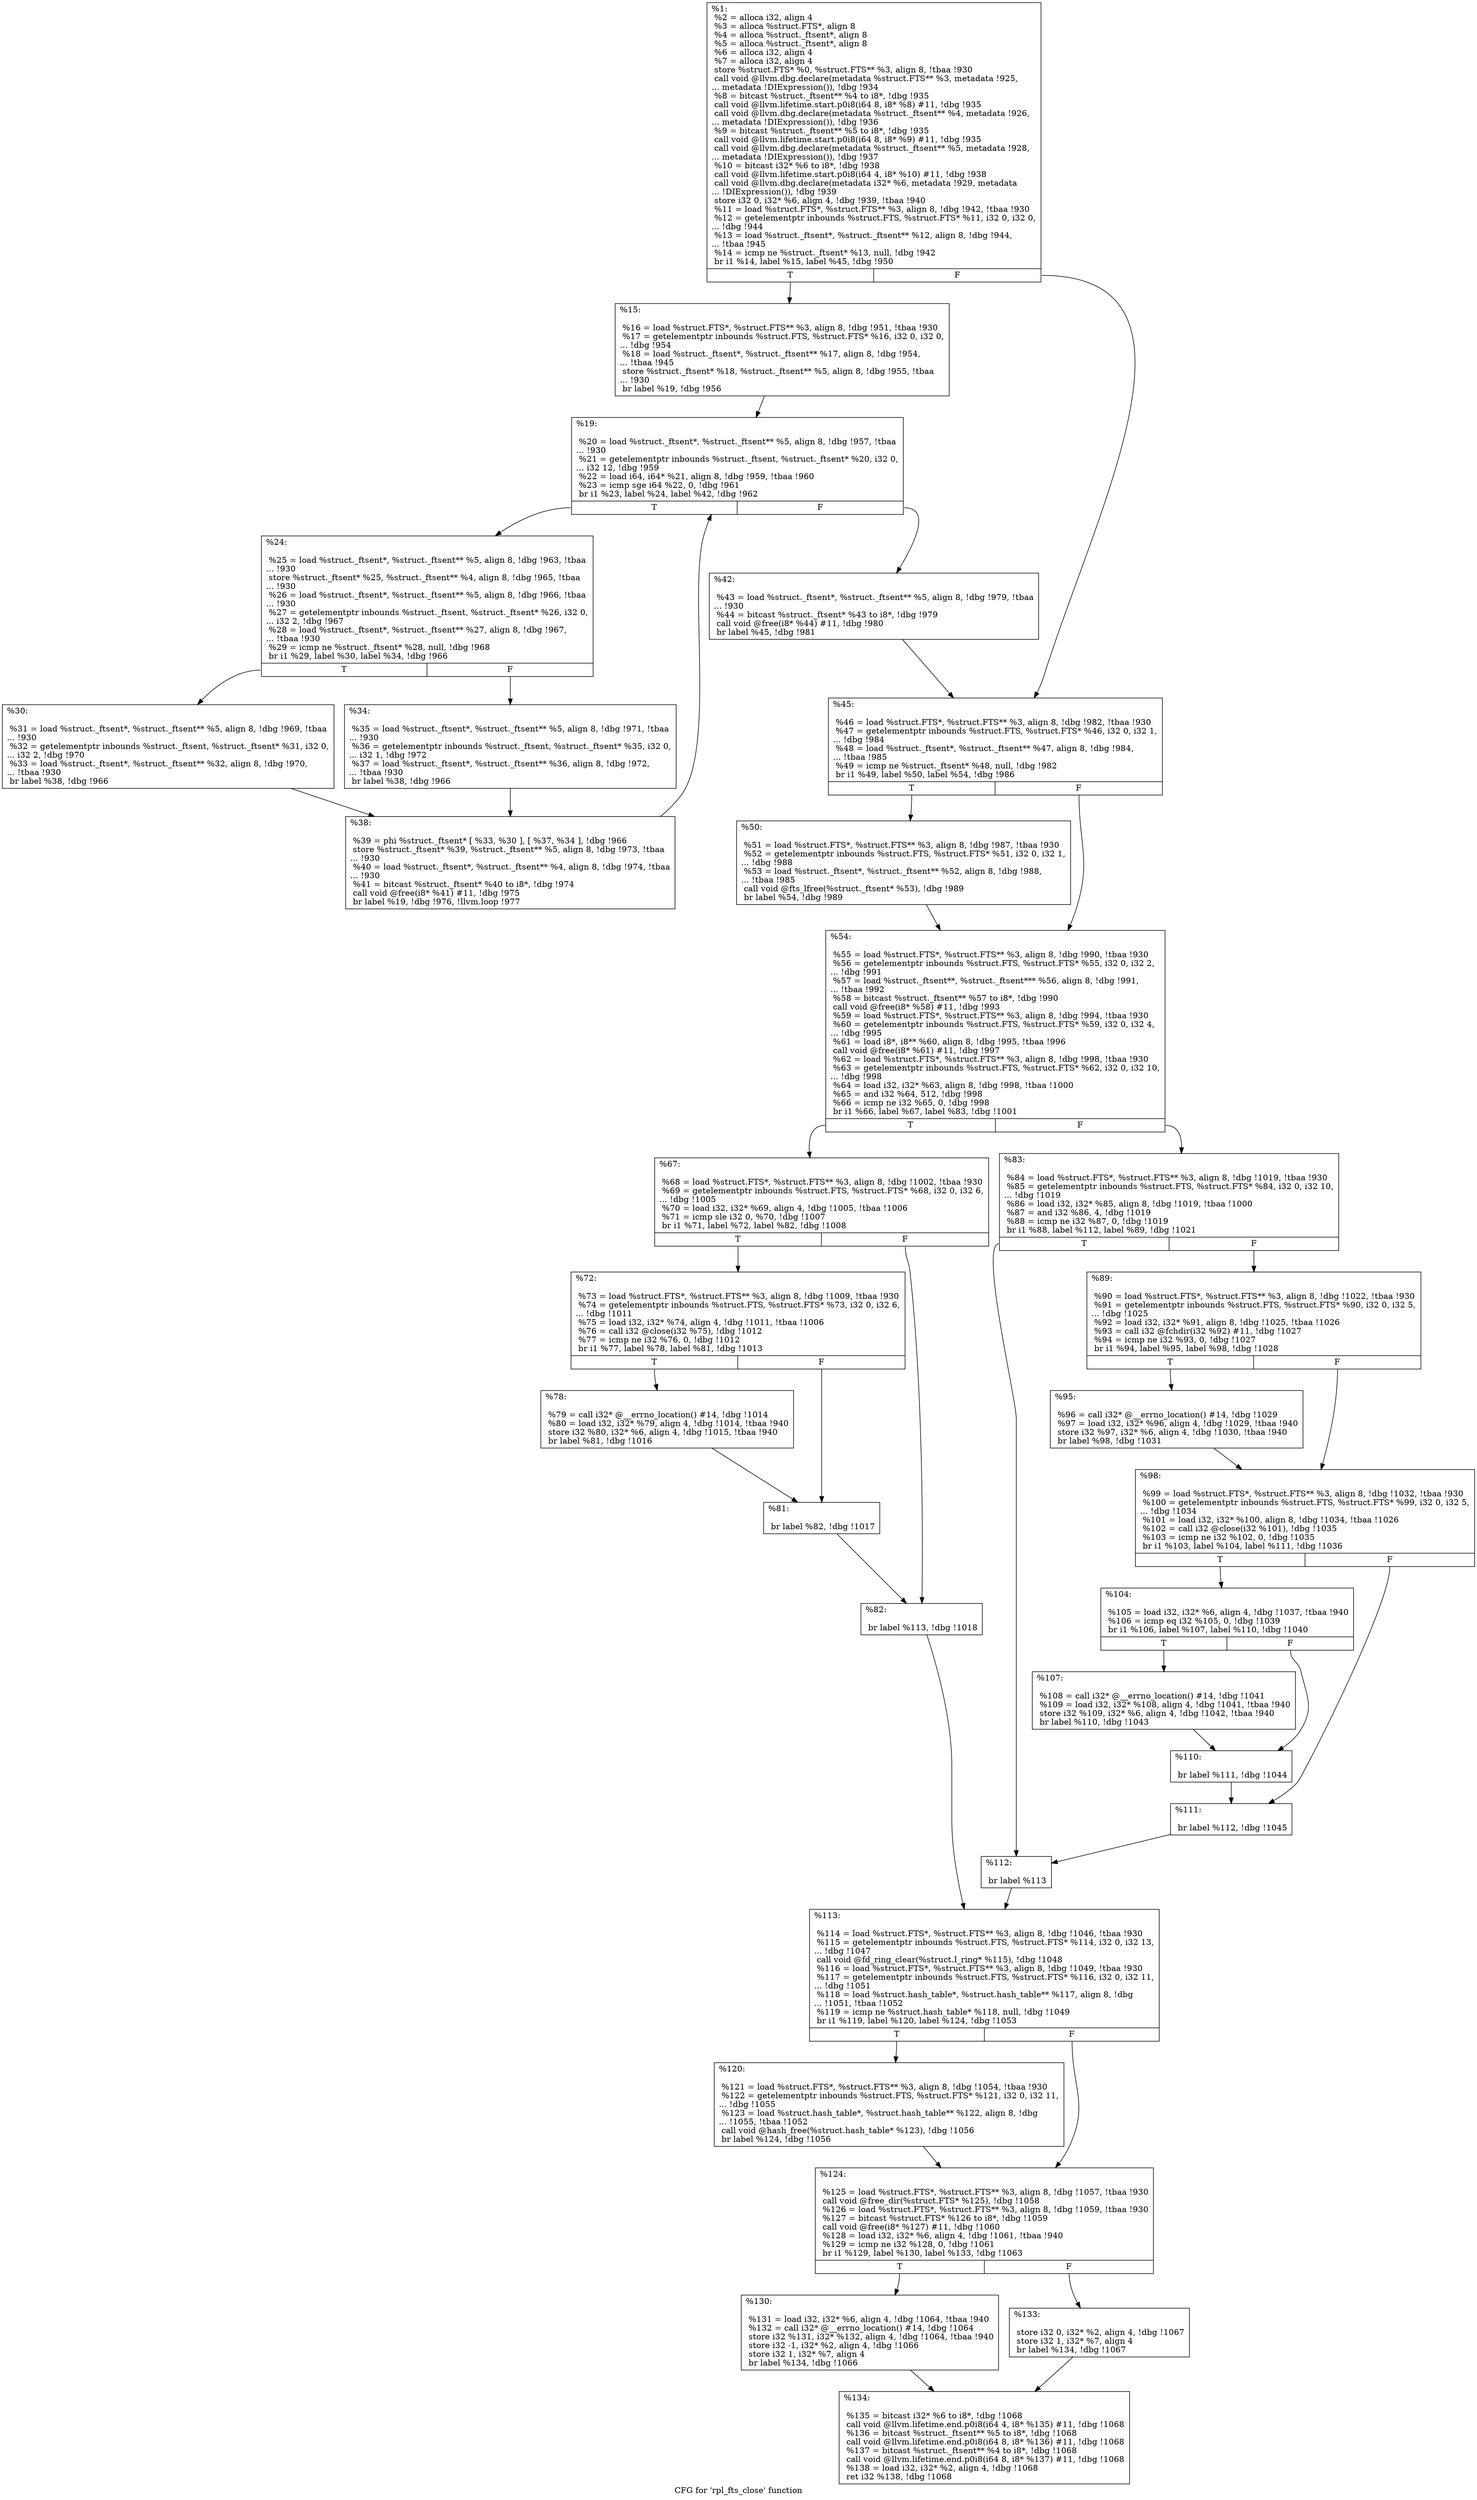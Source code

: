 digraph "CFG for 'rpl_fts_close' function" {
	label="CFG for 'rpl_fts_close' function";

	Node0x23cf8a0 [shape=record,label="{%1:\l  %2 = alloca i32, align 4\l  %3 = alloca %struct.FTS*, align 8\l  %4 = alloca %struct._ftsent*, align 8\l  %5 = alloca %struct._ftsent*, align 8\l  %6 = alloca i32, align 4\l  %7 = alloca i32, align 4\l  store %struct.FTS* %0, %struct.FTS** %3, align 8, !tbaa !930\l  call void @llvm.dbg.declare(metadata %struct.FTS** %3, metadata !925,\l... metadata !DIExpression()), !dbg !934\l  %8 = bitcast %struct._ftsent** %4 to i8*, !dbg !935\l  call void @llvm.lifetime.start.p0i8(i64 8, i8* %8) #11, !dbg !935\l  call void @llvm.dbg.declare(metadata %struct._ftsent** %4, metadata !926,\l... metadata !DIExpression()), !dbg !936\l  %9 = bitcast %struct._ftsent** %5 to i8*, !dbg !935\l  call void @llvm.lifetime.start.p0i8(i64 8, i8* %9) #11, !dbg !935\l  call void @llvm.dbg.declare(metadata %struct._ftsent** %5, metadata !928,\l... metadata !DIExpression()), !dbg !937\l  %10 = bitcast i32* %6 to i8*, !dbg !938\l  call void @llvm.lifetime.start.p0i8(i64 4, i8* %10) #11, !dbg !938\l  call void @llvm.dbg.declare(metadata i32* %6, metadata !929, metadata\l... !DIExpression()), !dbg !939\l  store i32 0, i32* %6, align 4, !dbg !939, !tbaa !940\l  %11 = load %struct.FTS*, %struct.FTS** %3, align 8, !dbg !942, !tbaa !930\l  %12 = getelementptr inbounds %struct.FTS, %struct.FTS* %11, i32 0, i32 0,\l... !dbg !944\l  %13 = load %struct._ftsent*, %struct._ftsent** %12, align 8, !dbg !944,\l... !tbaa !945\l  %14 = icmp ne %struct._ftsent* %13, null, !dbg !942\l  br i1 %14, label %15, label %45, !dbg !950\l|{<s0>T|<s1>F}}"];
	Node0x23cf8a0:s0 -> Node0x23d13d0;
	Node0x23cf8a0:s1 -> Node0x23d1600;
	Node0x23d13d0 [shape=record,label="{%15:\l\l  %16 = load %struct.FTS*, %struct.FTS** %3, align 8, !dbg !951, !tbaa !930\l  %17 = getelementptr inbounds %struct.FTS, %struct.FTS* %16, i32 0, i32 0,\l... !dbg !954\l  %18 = load %struct._ftsent*, %struct._ftsent** %17, align 8, !dbg !954,\l... !tbaa !945\l  store %struct._ftsent* %18, %struct._ftsent** %5, align 8, !dbg !955, !tbaa\l... !930\l  br label %19, !dbg !956\l}"];
	Node0x23d13d0 -> Node0x23d1420;
	Node0x23d1420 [shape=record,label="{%19:\l\l  %20 = load %struct._ftsent*, %struct._ftsent** %5, align 8, !dbg !957, !tbaa\l... !930\l  %21 = getelementptr inbounds %struct._ftsent, %struct._ftsent* %20, i32 0,\l... i32 12, !dbg !959\l  %22 = load i64, i64* %21, align 8, !dbg !959, !tbaa !960\l  %23 = icmp sge i64 %22, 0, !dbg !961\l  br i1 %23, label %24, label %42, !dbg !962\l|{<s0>T|<s1>F}}"];
	Node0x23d1420:s0 -> Node0x23d1470;
	Node0x23d1420:s1 -> Node0x23d15b0;
	Node0x23d1470 [shape=record,label="{%24:\l\l  %25 = load %struct._ftsent*, %struct._ftsent** %5, align 8, !dbg !963, !tbaa\l... !930\l  store %struct._ftsent* %25, %struct._ftsent** %4, align 8, !dbg !965, !tbaa\l... !930\l  %26 = load %struct._ftsent*, %struct._ftsent** %5, align 8, !dbg !966, !tbaa\l... !930\l  %27 = getelementptr inbounds %struct._ftsent, %struct._ftsent* %26, i32 0,\l... i32 2, !dbg !967\l  %28 = load %struct._ftsent*, %struct._ftsent** %27, align 8, !dbg !967,\l... !tbaa !930\l  %29 = icmp ne %struct._ftsent* %28, null, !dbg !968\l  br i1 %29, label %30, label %34, !dbg !966\l|{<s0>T|<s1>F}}"];
	Node0x23d1470:s0 -> Node0x23d14c0;
	Node0x23d1470:s1 -> Node0x23d1510;
	Node0x23d14c0 [shape=record,label="{%30:\l\l  %31 = load %struct._ftsent*, %struct._ftsent** %5, align 8, !dbg !969, !tbaa\l... !930\l  %32 = getelementptr inbounds %struct._ftsent, %struct._ftsent* %31, i32 0,\l... i32 2, !dbg !970\l  %33 = load %struct._ftsent*, %struct._ftsent** %32, align 8, !dbg !970,\l... !tbaa !930\l  br label %38, !dbg !966\l}"];
	Node0x23d14c0 -> Node0x23d1560;
	Node0x23d1510 [shape=record,label="{%34:\l\l  %35 = load %struct._ftsent*, %struct._ftsent** %5, align 8, !dbg !971, !tbaa\l... !930\l  %36 = getelementptr inbounds %struct._ftsent, %struct._ftsent* %35, i32 0,\l... i32 1, !dbg !972\l  %37 = load %struct._ftsent*, %struct._ftsent** %36, align 8, !dbg !972,\l... !tbaa !930\l  br label %38, !dbg !966\l}"];
	Node0x23d1510 -> Node0x23d1560;
	Node0x23d1560 [shape=record,label="{%38:\l\l  %39 = phi %struct._ftsent* [ %33, %30 ], [ %37, %34 ], !dbg !966\l  store %struct._ftsent* %39, %struct._ftsent** %5, align 8, !dbg !973, !tbaa\l... !930\l  %40 = load %struct._ftsent*, %struct._ftsent** %4, align 8, !dbg !974, !tbaa\l... !930\l  %41 = bitcast %struct._ftsent* %40 to i8*, !dbg !974\l  call void @free(i8* %41) #11, !dbg !975\l  br label %19, !dbg !976, !llvm.loop !977\l}"];
	Node0x23d1560 -> Node0x23d1420;
	Node0x23d15b0 [shape=record,label="{%42:\l\l  %43 = load %struct._ftsent*, %struct._ftsent** %5, align 8, !dbg !979, !tbaa\l... !930\l  %44 = bitcast %struct._ftsent* %43 to i8*, !dbg !979\l  call void @free(i8* %44) #11, !dbg !980\l  br label %45, !dbg !981\l}"];
	Node0x23d15b0 -> Node0x23d1600;
	Node0x23d1600 [shape=record,label="{%45:\l\l  %46 = load %struct.FTS*, %struct.FTS** %3, align 8, !dbg !982, !tbaa !930\l  %47 = getelementptr inbounds %struct.FTS, %struct.FTS* %46, i32 0, i32 1,\l... !dbg !984\l  %48 = load %struct._ftsent*, %struct._ftsent** %47, align 8, !dbg !984,\l... !tbaa !985\l  %49 = icmp ne %struct._ftsent* %48, null, !dbg !982\l  br i1 %49, label %50, label %54, !dbg !986\l|{<s0>T|<s1>F}}"];
	Node0x23d1600:s0 -> Node0x23d1650;
	Node0x23d1600:s1 -> Node0x23d16a0;
	Node0x23d1650 [shape=record,label="{%50:\l\l  %51 = load %struct.FTS*, %struct.FTS** %3, align 8, !dbg !987, !tbaa !930\l  %52 = getelementptr inbounds %struct.FTS, %struct.FTS* %51, i32 0, i32 1,\l... !dbg !988\l  %53 = load %struct._ftsent*, %struct._ftsent** %52, align 8, !dbg !988,\l... !tbaa !985\l  call void @fts_lfree(%struct._ftsent* %53), !dbg !989\l  br label %54, !dbg !989\l}"];
	Node0x23d1650 -> Node0x23d16a0;
	Node0x23d16a0 [shape=record,label="{%54:\l\l  %55 = load %struct.FTS*, %struct.FTS** %3, align 8, !dbg !990, !tbaa !930\l  %56 = getelementptr inbounds %struct.FTS, %struct.FTS* %55, i32 0, i32 2,\l... !dbg !991\l  %57 = load %struct._ftsent**, %struct._ftsent*** %56, align 8, !dbg !991,\l... !tbaa !992\l  %58 = bitcast %struct._ftsent** %57 to i8*, !dbg !990\l  call void @free(i8* %58) #11, !dbg !993\l  %59 = load %struct.FTS*, %struct.FTS** %3, align 8, !dbg !994, !tbaa !930\l  %60 = getelementptr inbounds %struct.FTS, %struct.FTS* %59, i32 0, i32 4,\l... !dbg !995\l  %61 = load i8*, i8** %60, align 8, !dbg !995, !tbaa !996\l  call void @free(i8* %61) #11, !dbg !997\l  %62 = load %struct.FTS*, %struct.FTS** %3, align 8, !dbg !998, !tbaa !930\l  %63 = getelementptr inbounds %struct.FTS, %struct.FTS* %62, i32 0, i32 10,\l... !dbg !998\l  %64 = load i32, i32* %63, align 8, !dbg !998, !tbaa !1000\l  %65 = and i32 %64, 512, !dbg !998\l  %66 = icmp ne i32 %65, 0, !dbg !998\l  br i1 %66, label %67, label %83, !dbg !1001\l|{<s0>T|<s1>F}}"];
	Node0x23d16a0:s0 -> Node0x23d16f0;
	Node0x23d16a0:s1 -> Node0x23d1880;
	Node0x23d16f0 [shape=record,label="{%67:\l\l  %68 = load %struct.FTS*, %struct.FTS** %3, align 8, !dbg !1002, !tbaa !930\l  %69 = getelementptr inbounds %struct.FTS, %struct.FTS* %68, i32 0, i32 6,\l... !dbg !1005\l  %70 = load i32, i32* %69, align 4, !dbg !1005, !tbaa !1006\l  %71 = icmp sle i32 0, %70, !dbg !1007\l  br i1 %71, label %72, label %82, !dbg !1008\l|{<s0>T|<s1>F}}"];
	Node0x23d16f0:s0 -> Node0x23d1740;
	Node0x23d16f0:s1 -> Node0x23d1830;
	Node0x23d1740 [shape=record,label="{%72:\l\l  %73 = load %struct.FTS*, %struct.FTS** %3, align 8, !dbg !1009, !tbaa !930\l  %74 = getelementptr inbounds %struct.FTS, %struct.FTS* %73, i32 0, i32 6,\l... !dbg !1011\l  %75 = load i32, i32* %74, align 4, !dbg !1011, !tbaa !1006\l  %76 = call i32 @close(i32 %75), !dbg !1012\l  %77 = icmp ne i32 %76, 0, !dbg !1012\l  br i1 %77, label %78, label %81, !dbg !1013\l|{<s0>T|<s1>F}}"];
	Node0x23d1740:s0 -> Node0x23d1790;
	Node0x23d1740:s1 -> Node0x23d17e0;
	Node0x23d1790 [shape=record,label="{%78:\l\l  %79 = call i32* @__errno_location() #14, !dbg !1014\l  %80 = load i32, i32* %79, align 4, !dbg !1014, !tbaa !940\l  store i32 %80, i32* %6, align 4, !dbg !1015, !tbaa !940\l  br label %81, !dbg !1016\l}"];
	Node0x23d1790 -> Node0x23d17e0;
	Node0x23d17e0 [shape=record,label="{%81:\l\l  br label %82, !dbg !1017\l}"];
	Node0x23d17e0 -> Node0x23d1830;
	Node0x23d1830 [shape=record,label="{%82:\l\l  br label %113, !dbg !1018\l}"];
	Node0x23d1830 -> Node0x23d1b50;
	Node0x23d1880 [shape=record,label="{%83:\l\l  %84 = load %struct.FTS*, %struct.FTS** %3, align 8, !dbg !1019, !tbaa !930\l  %85 = getelementptr inbounds %struct.FTS, %struct.FTS* %84, i32 0, i32 10,\l... !dbg !1019\l  %86 = load i32, i32* %85, align 8, !dbg !1019, !tbaa !1000\l  %87 = and i32 %86, 4, !dbg !1019\l  %88 = icmp ne i32 %87, 0, !dbg !1019\l  br i1 %88, label %112, label %89, !dbg !1021\l|{<s0>T|<s1>F}}"];
	Node0x23d1880:s0 -> Node0x23d1b00;
	Node0x23d1880:s1 -> Node0x23d18d0;
	Node0x23d18d0 [shape=record,label="{%89:\l\l  %90 = load %struct.FTS*, %struct.FTS** %3, align 8, !dbg !1022, !tbaa !930\l  %91 = getelementptr inbounds %struct.FTS, %struct.FTS* %90, i32 0, i32 5,\l... !dbg !1025\l  %92 = load i32, i32* %91, align 8, !dbg !1025, !tbaa !1026\l  %93 = call i32 @fchdir(i32 %92) #11, !dbg !1027\l  %94 = icmp ne i32 %93, 0, !dbg !1027\l  br i1 %94, label %95, label %98, !dbg !1028\l|{<s0>T|<s1>F}}"];
	Node0x23d18d0:s0 -> Node0x23d1920;
	Node0x23d18d0:s1 -> Node0x23d1970;
	Node0x23d1920 [shape=record,label="{%95:\l\l  %96 = call i32* @__errno_location() #14, !dbg !1029\l  %97 = load i32, i32* %96, align 4, !dbg !1029, !tbaa !940\l  store i32 %97, i32* %6, align 4, !dbg !1030, !tbaa !940\l  br label %98, !dbg !1031\l}"];
	Node0x23d1920 -> Node0x23d1970;
	Node0x23d1970 [shape=record,label="{%98:\l\l  %99 = load %struct.FTS*, %struct.FTS** %3, align 8, !dbg !1032, !tbaa !930\l  %100 = getelementptr inbounds %struct.FTS, %struct.FTS* %99, i32 0, i32 5,\l... !dbg !1034\l  %101 = load i32, i32* %100, align 8, !dbg !1034, !tbaa !1026\l  %102 = call i32 @close(i32 %101), !dbg !1035\l  %103 = icmp ne i32 %102, 0, !dbg !1035\l  br i1 %103, label %104, label %111, !dbg !1036\l|{<s0>T|<s1>F}}"];
	Node0x23d1970:s0 -> Node0x23d19c0;
	Node0x23d1970:s1 -> Node0x23d1ab0;
	Node0x23d19c0 [shape=record,label="{%104:\l\l  %105 = load i32, i32* %6, align 4, !dbg !1037, !tbaa !940\l  %106 = icmp eq i32 %105, 0, !dbg !1039\l  br i1 %106, label %107, label %110, !dbg !1040\l|{<s0>T|<s1>F}}"];
	Node0x23d19c0:s0 -> Node0x23d1a10;
	Node0x23d19c0:s1 -> Node0x23d1a60;
	Node0x23d1a10 [shape=record,label="{%107:\l\l  %108 = call i32* @__errno_location() #14, !dbg !1041\l  %109 = load i32, i32* %108, align 4, !dbg !1041, !tbaa !940\l  store i32 %109, i32* %6, align 4, !dbg !1042, !tbaa !940\l  br label %110, !dbg !1043\l}"];
	Node0x23d1a10 -> Node0x23d1a60;
	Node0x23d1a60 [shape=record,label="{%110:\l\l  br label %111, !dbg !1044\l}"];
	Node0x23d1a60 -> Node0x23d1ab0;
	Node0x23d1ab0 [shape=record,label="{%111:\l\l  br label %112, !dbg !1045\l}"];
	Node0x23d1ab0 -> Node0x23d1b00;
	Node0x23d1b00 [shape=record,label="{%112:\l\l  br label %113\l}"];
	Node0x23d1b00 -> Node0x23d1b50;
	Node0x23d1b50 [shape=record,label="{%113:\l\l  %114 = load %struct.FTS*, %struct.FTS** %3, align 8, !dbg !1046, !tbaa !930\l  %115 = getelementptr inbounds %struct.FTS, %struct.FTS* %114, i32 0, i32 13,\l... !dbg !1047\l  call void @fd_ring_clear(%struct.I_ring* %115), !dbg !1048\l  %116 = load %struct.FTS*, %struct.FTS** %3, align 8, !dbg !1049, !tbaa !930\l  %117 = getelementptr inbounds %struct.FTS, %struct.FTS* %116, i32 0, i32 11,\l... !dbg !1051\l  %118 = load %struct.hash_table*, %struct.hash_table** %117, align 8, !dbg\l... !1051, !tbaa !1052\l  %119 = icmp ne %struct.hash_table* %118, null, !dbg !1049\l  br i1 %119, label %120, label %124, !dbg !1053\l|{<s0>T|<s1>F}}"];
	Node0x23d1b50:s0 -> Node0x23d1ba0;
	Node0x23d1b50:s1 -> Node0x23d1bf0;
	Node0x23d1ba0 [shape=record,label="{%120:\l\l  %121 = load %struct.FTS*, %struct.FTS** %3, align 8, !dbg !1054, !tbaa !930\l  %122 = getelementptr inbounds %struct.FTS, %struct.FTS* %121, i32 0, i32 11,\l... !dbg !1055\l  %123 = load %struct.hash_table*, %struct.hash_table** %122, align 8, !dbg\l... !1055, !tbaa !1052\l  call void @hash_free(%struct.hash_table* %123), !dbg !1056\l  br label %124, !dbg !1056\l}"];
	Node0x23d1ba0 -> Node0x23d1bf0;
	Node0x23d1bf0 [shape=record,label="{%124:\l\l  %125 = load %struct.FTS*, %struct.FTS** %3, align 8, !dbg !1057, !tbaa !930\l  call void @free_dir(%struct.FTS* %125), !dbg !1058\l  %126 = load %struct.FTS*, %struct.FTS** %3, align 8, !dbg !1059, !tbaa !930\l  %127 = bitcast %struct.FTS* %126 to i8*, !dbg !1059\l  call void @free(i8* %127) #11, !dbg !1060\l  %128 = load i32, i32* %6, align 4, !dbg !1061, !tbaa !940\l  %129 = icmp ne i32 %128, 0, !dbg !1061\l  br i1 %129, label %130, label %133, !dbg !1063\l|{<s0>T|<s1>F}}"];
	Node0x23d1bf0:s0 -> Node0x23d1c40;
	Node0x23d1bf0:s1 -> Node0x23d1c90;
	Node0x23d1c40 [shape=record,label="{%130:\l\l  %131 = load i32, i32* %6, align 4, !dbg !1064, !tbaa !940\l  %132 = call i32* @__errno_location() #14, !dbg !1064\l  store i32 %131, i32* %132, align 4, !dbg !1064, !tbaa !940\l  store i32 -1, i32* %2, align 4, !dbg !1066\l  store i32 1, i32* %7, align 4\l  br label %134, !dbg !1066\l}"];
	Node0x23d1c40 -> Node0x23d1ce0;
	Node0x23d1c90 [shape=record,label="{%133:\l\l  store i32 0, i32* %2, align 4, !dbg !1067\l  store i32 1, i32* %7, align 4\l  br label %134, !dbg !1067\l}"];
	Node0x23d1c90 -> Node0x23d1ce0;
	Node0x23d1ce0 [shape=record,label="{%134:\l\l  %135 = bitcast i32* %6 to i8*, !dbg !1068\l  call void @llvm.lifetime.end.p0i8(i64 4, i8* %135) #11, !dbg !1068\l  %136 = bitcast %struct._ftsent** %5 to i8*, !dbg !1068\l  call void @llvm.lifetime.end.p0i8(i64 8, i8* %136) #11, !dbg !1068\l  %137 = bitcast %struct._ftsent** %4 to i8*, !dbg !1068\l  call void @llvm.lifetime.end.p0i8(i64 8, i8* %137) #11, !dbg !1068\l  %138 = load i32, i32* %2, align 4, !dbg !1068\l  ret i32 %138, !dbg !1068\l}"];
}
